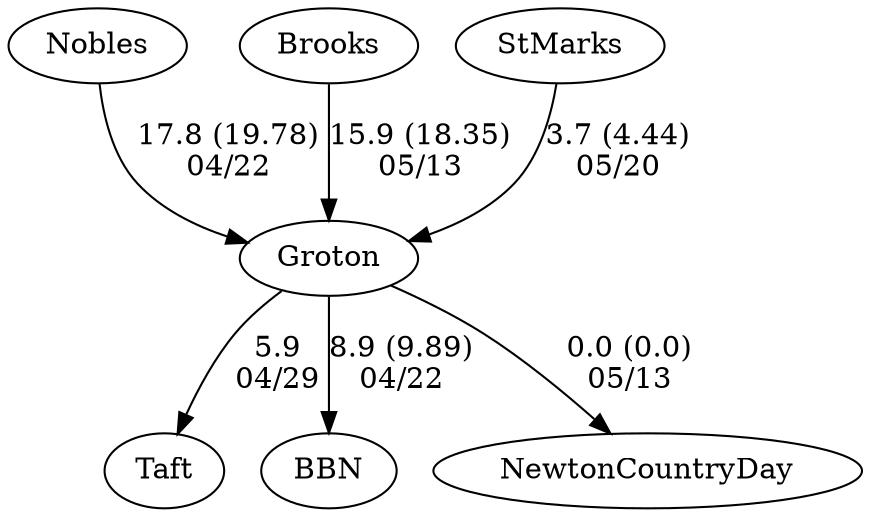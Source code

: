 digraph girls4foursGroton {Groton [URL="girls4foursGrotonGroton.html"];Nobles [URL="girls4foursGrotonNobles.html"];Brooks [URL="girls4foursGrotonBrooks.html"];Taft [URL="girls4foursGrotonTaft.html"];BBN [URL="girls4foursGrotonBBN.html"];StMarks [URL="girls4foursGrotonStMarks.html"];NewtonCountryDay [URL="girls4foursGrotonNewtonCountryDay.html"];Groton -> Taft[label="5.9
04/29", weight="95", tooltip="NEIRA Girls Fours,Pomfret vs. Groton, Taft			
Distance: 1500m Conditions: No current. Occasional gusty cross/side wind of ~8-13 MPH throughout the races. Winds may have picked up just a bit as races progressed but it was variable throughout. Comments: Races alternated with boys. Order of girls races: G5, G4, G3, G2, G1. Pomfret's 3rd boat raced in the 5th boat race against Taft's 5th boat.
None", URL="http://www.row2k.com/results/resultspage.cfm?UID=7D7FC627D5ED48EFA19D099D502CC4FA&cat=1", random="random"]; 
StMarks -> Groton[label="3.7 (4.44)
05/20", weight="97", tooltip="NEIRA Boys & Girls Fours,Cooke Family Cup			
Distance: 1250m Conditions: As the rain intensified throughout the day, the river gained current. The order of races was G1,B1, G2, B2, G3, B3, G4, B4. Towards the end there was noticeably more current with the crews. Comments: Monsoon conditions after the first boat races. It really rained! A couple of races had crashes at the start and had to be re-started. 3rd boat boys started a length over the line.
Thank you for the racing ST. Mark's!
Another great day of racing on the mighty Nashua!
Groton wins the Cooke Family Cup by winning 7 of the 8 races.
None", URL="http://www.row2k.com/results/resultspage.cfm?UID=C6A098FB0E6D4DB0D2F142C9E75015A4&cat=5", random="random"]; 
Nobles -> Groton[label="17.8 (19.78)
04/22", weight="83", tooltip="NEIRA Girls Fours, Nobles, Groton, BB&N (hosted)			
Distance: 1350 M Conditions: Cool over cast with a cross wind of about 8 MPH at the start, conditions continued to improve. Comments: 4V right after the start Groton veered into BB&N, small clashing, but racing continued
For the 2V the tour boat was on the course, some slight course corrections were made, did not affect the race outcome.
3V had a delay due to steering breakage with Nobles boat
None", URL="http://www.row2k.com/results/resultspage.cfm?UID=05316B43D68EB96907C1AF50E625F75C&cat=1", random="random"]; 
Groton -> BBN[label="8.9 (9.89)
04/22", weight="92", tooltip="NEIRA Girls Fours, Nobles, Groton, BB&N (hosted)			
Distance: 1350 M Conditions: Cool over cast with a cross wind of about 8 MPH at the start, conditions continued to improve. Comments: 4V right after the start Groton veered into BB&N, small clashing, but racing continued
For the 2V the tour boat was on the course, some slight course corrections were made, did not affect the race outcome.
3V had a delay due to steering breakage with Nobles boat
None", URL="http://www.row2k.com/results/resultspage.cfm?UID=05316B43D68EB96907C1AF50E625F75C&cat=1", random="random"]; 
Brooks -> Groton[label="15.9 (18.35)
05/13", weight="85", tooltip="NEIRA Girls Fours,NCDS vs Groton vs Brooks			
Distance: 1300 m Conditions: Consistent tail current, gusty/ changeable tail to tail-cross wind. All boats started over line: G3 and G1 1L over line; G4 2L over line; G2 4L over line. In G4, mild wake on course in Groton's lane w/300m to go
None", URL="http://www.row2k.com/results/resultspage.cfm?UID=B9806BCD456F74690BCD66431A4C09D5&cat=1", random="random"]; 
Groton -> NewtonCountryDay[label="0.0 (0.0)
05/13", weight="100", tooltip="NEIRA Girls Fours,NCDS vs Groton vs Brooks			
Distance: 1300 m Conditions: Consistent tail current, gusty/ changeable tail to tail-cross wind. All boats started over line: G3 and G1 1L over line; G4 2L over line; G2 4L over line. In G4, mild wake on course in Groton's lane w/300m to go
None", URL="http://www.row2k.com/results/resultspage.cfm?UID=B9806BCD456F74690BCD66431A4C09D5&cat=1", random="random"]}